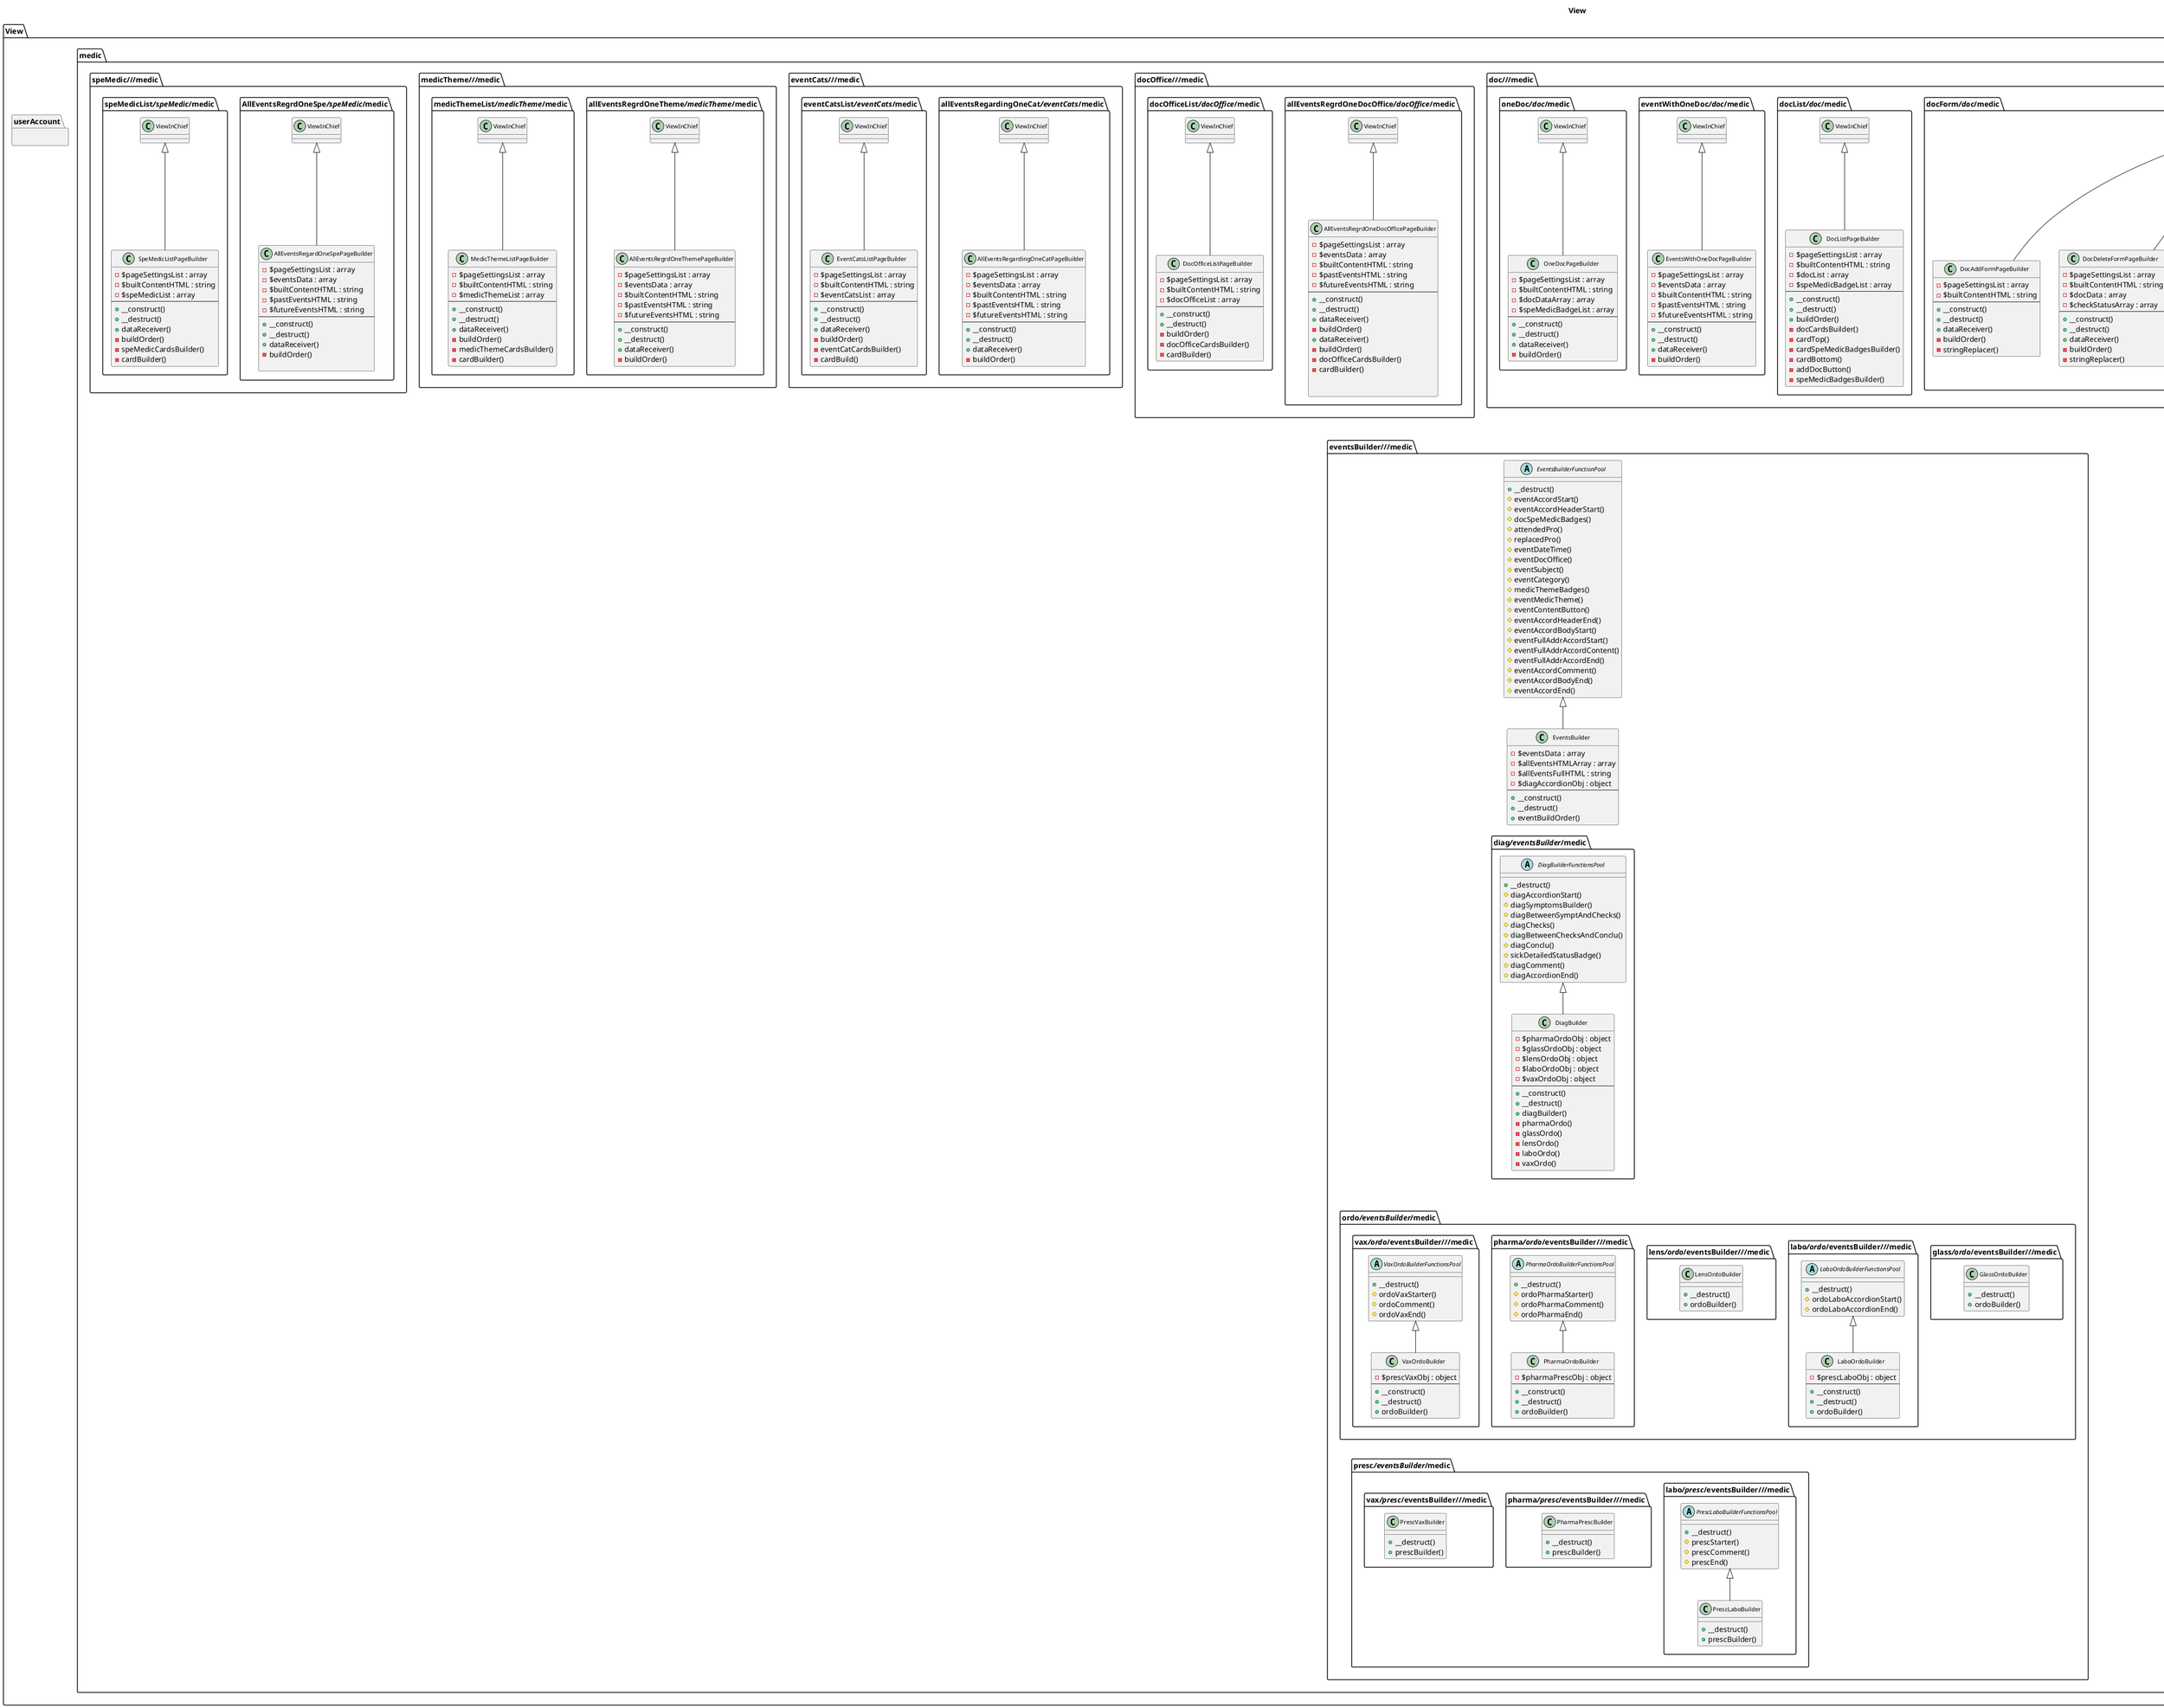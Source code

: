@startuml
title <b>View</b>

skinparam ClassFontSize 11
skinparam ClassFontName Verdana

package View {
    package common {
        abstract class ViewInChief {
            # $topMainLayoutHTML : string
            # $bottomMainLayoutHTML : string
            # $pageContent : string
            --
            + __construct()
            + __destruct()
            # topMainLayoutAssembly()
            # bottomMainLayoutAssembly()
            # pageSetup()
            # pageDisplay()
        }
    }

    package home {
        class HomePageBuilder extends ViewInChief {
            - $pageSettingsList : array
            - $eventsData : array
            - $builtContentHTML : string
            - $futureEventsHTML : string
            - $eventsBuilder : object
            --
            + __construct()
            + __destruct()
            + dataReceiver()
            - buildOrder()
        }

    }

    package login {
        class LoginPageBuilder extends ViewInChief {
            - $pageSettingsList : array
            --
            + __construct()
            + __destruct()
            + buildOrder()
        }
    }

    package medic {
        package allEvents///medic {
            class AllEventsPageBuilder extends ViewInChief {
                - $pageSettingsList : array
                - $eventsData : array
                - $builtContentHTML : string
                - $pastEventsHTML : string
                - $futureEventsHTML : string
                - $eventsBuilder : object
                --
                + __construct()
                + __destruct()
                + dataReceiver()
                - buildOrder()
            }
        }

        package doc///medic {
            package docForm///doc///medic {
                class DocAddFormPageBuilder extends ViewInChief {
                    - $pageSettingsList : array
                    - $builtContentHTML : string
                    --
                    + __construct()
                    + __destruct()
                    + dataReceiver()
                    - buildOrder()
                    - stringReplacer()
                }

                class DocDeleteFormPageBuilder extends ViewInChief {
                    - $pageSettingsList : array
                    - $builtContentHTML : string
                    - $docData : array
                    - $checkStatusArray : array
                    --
                    + __construct()
                    + __destruct()
                    + dataReceiver()
                    - buildOrder()
                    - stringReplacer()
                }

                class DocEditFormPageBuilder extends ViewInChief {
                    - $pageSettingsList : array
                    - $builtContentHTML : string
                    - $docData : array
                    - $checkStatusArray : array
                    --
                    + __construct()
                    + __destruct()
                    + dataReceiver()
                    - buildOrder()
                    - stringReplacer()
                }

                class DocFailedAddFormPageBuilder extends ViewInChief {
                    - $pageSettingsList : array
                    - $builtContentHTML : string
                    - $docData : array
                    - $checkStatusArray : array
                    - $checksArray : array
                    - $validityArray : array
                    --
                    + __construct()
                    + __destruct()
                    + dataReceiver()
                    - buildOrder()
                    - stringReplacer()
                }

                class DocFailedEditFormPageBuilder extends ViewInChief {
                    - $pageSettingsList : array
                    - $builtContentHTML : string
                    - $docData : array
                    - $checkStatusArray : array
                    - $checksArray : array
                    - $validityArray : array
                    - $docID : string
                    --
                    + __construct()
                    + __destruct()
                    + dataReceiver()
                    - buildOrder()
                    - stringReplacer()
                }
            }


            package docList///doc///medic {
                class DocListPageBuilder extends ViewInChief {
                    - $pageSettingsList : array
                    - $builtContentHTML : string
                    - $docList : array
                    - $speMedicBadgeList : array
                    --
                    + __construct()
                    + __destruct()
                    + buildOrder()
                    - docCardsBuilder()
                    - cardTop()
                    - cardSpeMedicBadgesBuilder()
                    - cardBottom()
                    - addDocButton()
                    - speMedicBadgesBuilder()
                }
            }

            package eventWithOneDoc///doc///medic {
                class EventsWithOneDocPageBuilder extends ViewInChief {
                    - $pageSettingsList : array
                    - $eventsData : array
                    - $builtContentHTML : string
                    - $pastEventsHTML : string
                    - $futureEventsHTML : string
                    --
                    + __construct()
                    + __destruct()
                    + dataReceiver()
                    - buildOrder()
                }
            }

            package oneDoc///doc///medic {
                class OneDocPageBuilder extends ViewInChief {
                    - $pageSettingsList : array
                    - $builtContentHTML : string
                    - $docDataArray : array
                    - $speMedicBadgeList : array
                    --
                    + __construct()
                    + __destruct()
                    + dataReceiver()
                    - buildOrder()
                }
            }
        }

        package docOffice///medic {
            package allEventsRegrdOneDocOffice///docOffice///medic {
                class AllEventsRegrdOneDocOfficePageBuilder extends ViewInChief {
                    - $pageSettingsList : array
                    - $eventsData : array
                    - $builtContentHTML : string
                    - $pastEventsHTML : string
                    - $futureEventsHTML : string
                    --
                    + __construct()
                    + __destruct()
                    + dataReceiver()
                    - buildOrder()
                    + dataReceiver()
                    - buildOrder()
                    - docOfficeCardsBuilder()
                    - cardBuilder()


                }
            }

            package docOfficeList///docOffice///medic {
                class DocOfficeListPageBuilder extends ViewInChief {
                        - $pageSettingsList : array
                        - $builtContentHTML : string
                        - $docOfficeList : array
                        --
                        + __construct()
                        + __destruct()
                        - buildOrder()
                        - docOfficeCardsBuilder()
                        - cardBuilder()
                }
            }
        }

        package eventCats///medic {
            package allEventsRegardingOneCat///eventCats///medic {
                class AllEventsRegardingOneCatPageBuilder extends ViewInChief {
                    - $pageSettingsList : array
                    - $eventsData : array
                    - $builtContentHTML : string
                    - $pastEventsHTML : string
                    - $futureEventsHTML : string
                    --
                    + __construct()
                    + __destruct()
                    + dataReceiver()
                    - buildOrder()
                }
            }

            package eventCatsList///eventCats///medic {
                class EventCatsListPageBuilder extends ViewInChief {
                    - $pageSettingsList : array
                    - $builtContentHTML : string
                    - $eventCatsList : array
                    --
                    + __construct()
                    + __destruct()
                    + dataReceiver()
                    - buildOrder()
                    - eventCatCardsBuilder()
                    - cardBuild()
                }
            }
        }


        package medicTheme///medic {
            package allEventsRegrdOneTheme///medicTheme///medic {
                class AllEventsRegrdOneThemePageBuilder extends ViewInChief {
                    - $pageSettingsList : array
                    - $eventsData : array
                    - $builtContentHTML : string
                    - $pastEventsHTML : string
                    - $futureEventsHTML : string
                    --
                    + __construct()
                    + __destruct()
                    + dataReceiver()
                    - buildOrder()
                }
            }

            package medicThemeList///medicTheme///medic {
                class MedicThemeListPageBuilder extends ViewInChief {
                    - $pageSettingsList : array
                    - $builtContentHTML : string
                    - $medicThemeList : array
                    --
                    + __construct()
                    + __destruct()
                    + dataReceiver()
                    - buildOrder()
                    - medicThemeCardsBuilder()
                    - cardBuilder()
                }
            }
        }

        package speMedic///medic {
            package AllEventsRegrdOneSpe///speMedic///medic {
                class AllEventsRegardOneSpePageBuilder extends ViewInChief {
                    - $pageSettingsList : array
                    - $eventsData : array
                    - $builtContentHTML : string
                    - $pastEventsHTML : string
                    - $futureEventsHTML : string
                    --
                    + __construct()
                    + __destruct()
                    + dataReceiver()
                    - buildOrder()

                }
            }

            package speMedicList///speMedic///medic {
                class SpeMedicListPageBuilder extends ViewInChief {
                    - $pageSettingsList : array
                    - $builtContentHTML : string
                    - $speMedicList : array
                    --
                    + __construct()
                    + __destruct()
                    + dataReceiver()
                    - buildOrder()
                    - speMedicCardsBuilder()
                    - cardBuilder()
                }
            }
        }

        package eventsBuilder///medic {
            class EventsBuilder extends EventsBuilderFunctionPool {
                - $eventsData : array
                - $allEventsHTMLArray : array
                - $allEventsFullHTML : string
                - $diagAccordionObj : object
                --
                + __construct()
                + __destruct()
                + eventBuildOrder()
            }

            abstract class EventsBuilderFunctionPool {
                + __destruct()
                # eventAccordStart()
                # eventAccordHeaderStart()
                # docSpeMedicBadges()
                # attendedPro()
                # replacedPro()
                # eventDateTime()
                # eventDocOffice()
                # eventSubject()
                # eventCategory()
                # medicThemeBadges()
                # eventMedicTheme()
                # eventContentButton()
                # eventAccordHeaderEnd()
                # eventAccordBodyStart()
                # eventFullAddrAccordStart()
                # eventFullAddrAccordContent()
                # eventFullAddrAccordEnd()
                # eventAccordComment()
                # eventAccordBodyEnd()
                # eventAccordEnd()
            }

            package diag///eventsBuilder///medic {
                class DiagBuilder extends DiagBuilderFunctionsPool {
                    - $pharmaOrdoObj : object
                    - $glassOrdoObj : object
                    - $lensOrdoObj : object
                    - $laboOrdoObj : object
                    - $vaxOrdoObj : object
                    --
                    + __construct()
                    + __destruct()
                    + diagBuilder()
                    - pharmaOrdo()
                    - glassOrdo()
                    - lensOrdo()
                    - laboOrdo()
                    - vaxOrdo()
                }

                abstract class DiagBuilderFunctionsPool
                {
                    + __destruct()
                    # diagAccordionStart()
                    # diagSymptomsBuilder()
                    # diagBetweenSymptAndChecks()
                    # diagChecks()
                    # diagBetweenChecksAndConclu()
                    # diagConclu()
                    # sickDetailedStatusBadge()
                    # diagComment()
                    # diagAccordionEnd()
                }
            }

                package ordo///eventsBuilder///medic {
                    package glass///ordo///eventsBuilder///medic {
                        class GlassOrdoBuilder {
                            + __destruct()
                            + ordoBuilder()
                        }
                    }

                package labo///ordo///eventsBuilder///medic {
                    class LaboOrdoBuilder extends LaboOrdoBuilderFunctionsPool
                    {
                        - $prescLaboObj : object
                        --
                        + __construct()
                        + __destruct()
                        + ordoBuilder()
                    }

                    abstract class LaboOrdoBuilderFunctionsPool {
                        + __destruct()
                        # ordoLaboAccordionStart()
                        # ordoLaboAccordionEnd()
                    }
                }

                package lens///ordo///eventsBuilder///medic {
                    class LensOrdoBuilder {
                        + __destruct()
                        + ordoBuilder()
                    }

                }

                package pharma///ordo///eventsBuilder///medic {
                    class PharmaOrdoBuilder extends PharmaOrdoBuilderFunctionsPool
                    {
                        - $pharmaPrescObj : object
                        --
                        + __construct()
                        + __destruct()
                        + ordoBuilder()
                    }

                    abstract class PharmaOrdoBuilderFunctionsPool {
                        + __destruct()
                        # ordoPharmaStarter()
                        # ordoPharmaComment()
                        # ordoPharmaEnd()
                    }
                }

                package vax///ordo///eventsBuilder///medic {
                    class VaxOrdoBuilder extends VaxOrdoBuilderFunctionsPool {
                        - $prescVaxObj : object
                        --
                        + __construct()
                        + __destruct()
                        + ordoBuilder()
                    }

                    abstract class VaxOrdoBuilderFunctionsPool {
                        + __destruct()
                        # ordoVaxStarter()
                        # ordoComment()
                        # ordoVaxEnd()
                    }
                }
            }

            package presc///eventsBuilder///medic {
                package labo///presc///eventsBuilder///medic {
                    class PrescLaboBuilder extends PrescLaboBuilderFunctionsPool {
                        + __destruct()
                        + prescBuilder()
                    }

                    abstract class PrescLaboBuilderFunctionsPool {
                        + __destruct()
                        # prescStarter()
                        # prescComment()
                        # prescEnd()
                    }
                }

                package pharma///presc///eventsBuilder///medic {
                    class PharmaPrescBuilder {
                        + __destruct()
                        + prescBuilder()
                    }
                }

                package vax///presc///eventsBuilder///medic {
                    class PrescVaxBuilder {
                        + __destruct()
                        + prescBuilder()
                    }
                }
            }
        }
    }

    package userAccount {

    }

}


OneDocPageBuilder -[hidden]--> EventsBuilderFunctionPool
EventsBuilder -[hidden]-> DiagBuilderFunctionsPool
DiagBuilder -[hidden]--> PharmaOrdoBuilderFunctionsPool
VaxOrdoBuilder -[hidden]--> PrescVaxBuilder



@enduml